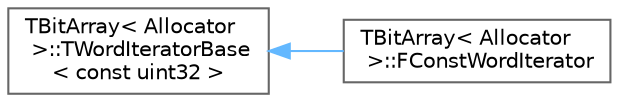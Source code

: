 digraph "Graphical Class Hierarchy"
{
 // INTERACTIVE_SVG=YES
 // LATEX_PDF_SIZE
  bgcolor="transparent";
  edge [fontname=Helvetica,fontsize=10,labelfontname=Helvetica,labelfontsize=10];
  node [fontname=Helvetica,fontsize=10,shape=box,height=0.2,width=0.4];
  rankdir="LR";
  Node0 [id="Node000000",label="TBitArray\< Allocator\l \>::TWordIteratorBase\l\< const uint32 \>",height=0.2,width=0.4,color="grey40", fillcolor="white", style="filled",URL="$d0/d72/structTBitArray_1_1TWordIteratorBase.html",tooltip=" "];
  Node0 -> Node1 [id="edge6201_Node000000_Node000001",dir="back",color="steelblue1",style="solid",tooltip=" "];
  Node1 [id="Node000001",label="TBitArray\< Allocator\l \>::FConstWordIterator",height=0.2,width=0.4,color="grey40", fillcolor="white", style="filled",URL="$d4/d07/structTBitArray_1_1FConstWordIterator.html",tooltip=" "];
}
